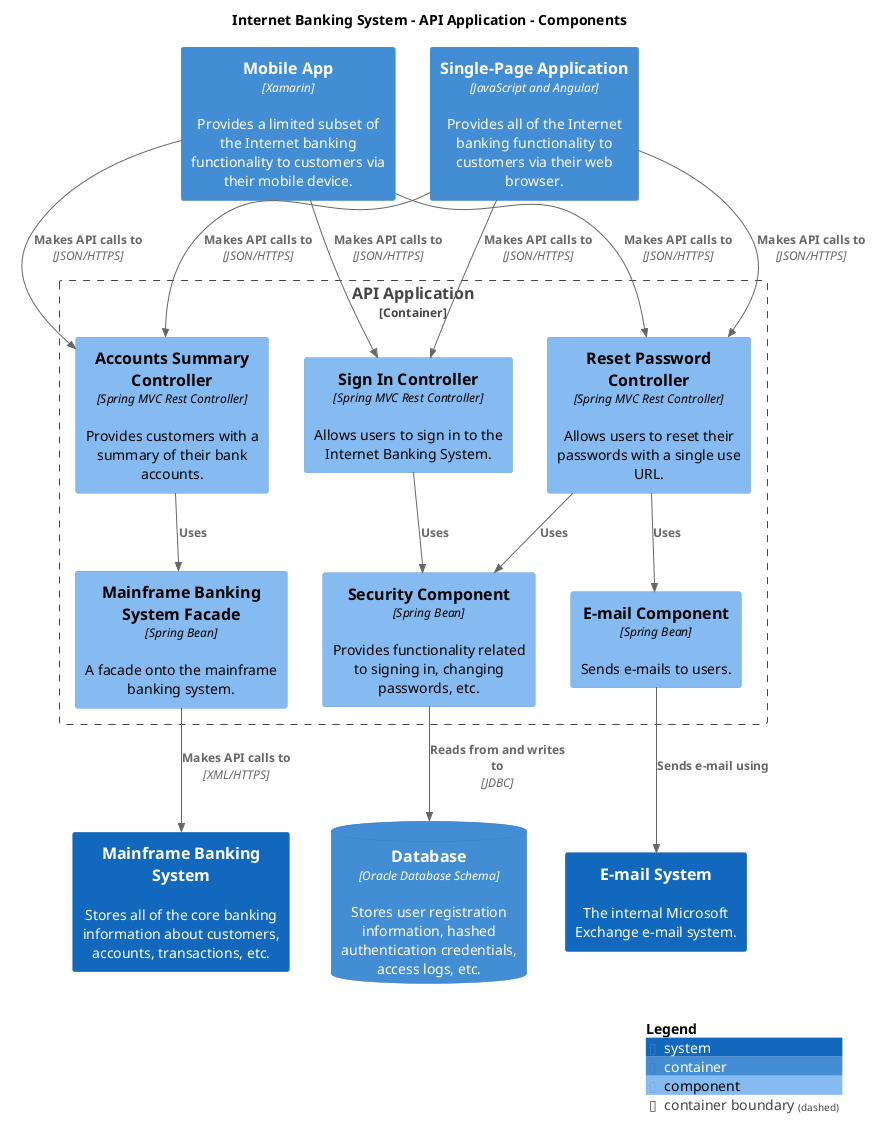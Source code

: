 @startuml
set separator none
title Internet Banking System - API Application - Components

top to bottom direction

!include <C4/C4>
!include <C4/C4_Context>
!include <C4/C4_Container>
!include <C4/C4_Component>

System(MainframeBankingSystem, "Mainframe Banking System", $descr="Stores all of the core banking information about customers, accounts, transactions, etc.", $tags="", $link="")
System(EmailSystem, "E-mail System", $descr="The internal Microsoft Exchange e-mail system.", $tags="", $link="")
Container(InternetBankingSystem.SinglePageApplication, "Single-Page Application", $techn="JavaScript and Angular", $descr="Provides all of the Internet banking functionality to customers via their web browser.", $tags="", $link="")
Container(InternetBankingSystem.MobileApp, "Mobile App", $techn="Xamarin", $descr="Provides a limited subset of the Internet banking functionality to customers via their mobile device.", $tags="", $link="")
ContainerDb(InternetBankingSystem.Database, "Database", $techn="Oracle Database Schema", $descr="Stores user registration information, hashed authentication credentials, access logs, etc.", $tags="", $link="")

Container_Boundary("InternetBankingSystem.APIApplication_boundary", "API Application", $tags="") {
  Component(InternetBankingSystem.APIApplication.SignInController, "Sign In Controller", $techn="Spring MVC Rest Controller", $descr="Allows users to sign in to the Internet Banking System.", $tags="", $link="")
  Component(InternetBankingSystem.APIApplication.AccountsSummaryController, "Accounts Summary Controller", $techn="Spring MVC Rest Controller", $descr="Provides customers with a summary of their bank accounts.", $tags="", $link="")
  Component(InternetBankingSystem.APIApplication.ResetPasswordController, "Reset Password Controller", $techn="Spring MVC Rest Controller", $descr="Allows users to reset their passwords with a single use URL.", $tags="", $link="")
  Component(InternetBankingSystem.APIApplication.SecurityComponent, "Security Component", $techn="Spring Bean", $descr="Provides functionality related to signing in, changing passwords, etc.", $tags="", $link="")
  Component(InternetBankingSystem.APIApplication.MainframeBankingSystemFacade, "Mainframe Banking System Facade", $techn="Spring Bean", $descr="A facade onto the mainframe banking system.", $tags="", $link="")
  Component(InternetBankingSystem.APIApplication.EmailComponent, "E-mail Component", $techn="Spring Bean", $descr="Sends e-mails to users.", $tags="", $link="")
}

Rel(InternetBankingSystem.SinglePageApplication, InternetBankingSystem.APIApplication.SignInController, "Makes API calls to", $techn="JSON/HTTPS", $tags="", $link="")
Rel(InternetBankingSystem.SinglePageApplication, InternetBankingSystem.APIApplication.AccountsSummaryController, "Makes API calls to", $techn="JSON/HTTPS", $tags="", $link="")
Rel(InternetBankingSystem.SinglePageApplication, InternetBankingSystem.APIApplication.ResetPasswordController, "Makes API calls to", $techn="JSON/HTTPS", $tags="", $link="")
Rel(InternetBankingSystem.MobileApp, InternetBankingSystem.APIApplication.SignInController, "Makes API calls to", $techn="JSON/HTTPS", $tags="", $link="")
Rel(InternetBankingSystem.MobileApp, InternetBankingSystem.APIApplication.AccountsSummaryController, "Makes API calls to", $techn="JSON/HTTPS", $tags="", $link="")
Rel(InternetBankingSystem.MobileApp, InternetBankingSystem.APIApplication.ResetPasswordController, "Makes API calls to", $techn="JSON/HTTPS", $tags="", $link="")
Rel(InternetBankingSystem.APIApplication.SignInController, InternetBankingSystem.APIApplication.SecurityComponent, "Uses", $techn="", $tags="", $link="")
Rel(InternetBankingSystem.APIApplication.AccountsSummaryController, InternetBankingSystem.APIApplication.MainframeBankingSystemFacade, "Uses", $techn="", $tags="", $link="")
Rel(InternetBankingSystem.APIApplication.ResetPasswordController, InternetBankingSystem.APIApplication.SecurityComponent, "Uses", $techn="", $tags="", $link="")
Rel(InternetBankingSystem.APIApplication.ResetPasswordController, InternetBankingSystem.APIApplication.EmailComponent, "Uses", $techn="", $tags="", $link="")
Rel(InternetBankingSystem.APIApplication.SecurityComponent, InternetBankingSystem.Database, "Reads from and writes to", $techn="JDBC", $tags="", $link="")
Rel(InternetBankingSystem.APIApplication.MainframeBankingSystemFacade, MainframeBankingSystem, "Makes API calls to", $techn="XML/HTTPS", $tags="", $link="")
Rel(InternetBankingSystem.APIApplication.EmailComponent, EmailSystem, "Sends e-mail using", $techn="", $tags="", $link="")

SHOW_LEGEND(true)
@enduml